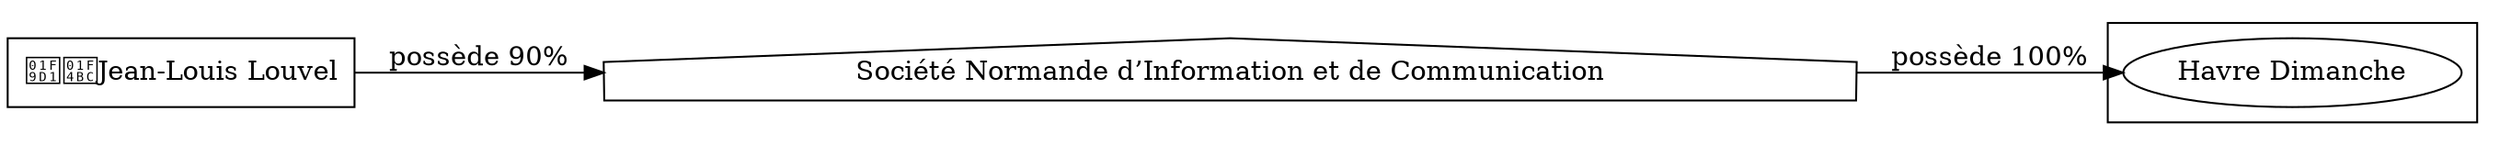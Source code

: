 digraph {
  rankdir=LR;
  subgraph roots {
    
      "jean-louis-louvel-284"[label="🧑‍💼Jean-Louis Louvel" shape=box]
    
  }

  
    "societe-normande-d-information-et-de-communication-285"[label="Société Normande d’Information et de Communication" shape=house]
  

  subgraph clusterLeaves {
    
      "havre-dimanche-290"[label="Havre Dimanche"]
    
  }

  
    "societe-normande-d-information-et-de-communication-285" -> "havre-dimanche-290" [
      label="possède 100%"
    ]
  
    "jean-louis-louvel-284" -> "societe-normande-d-information-et-de-communication-285" [
      label="possède 90%"
    ]
  
}
